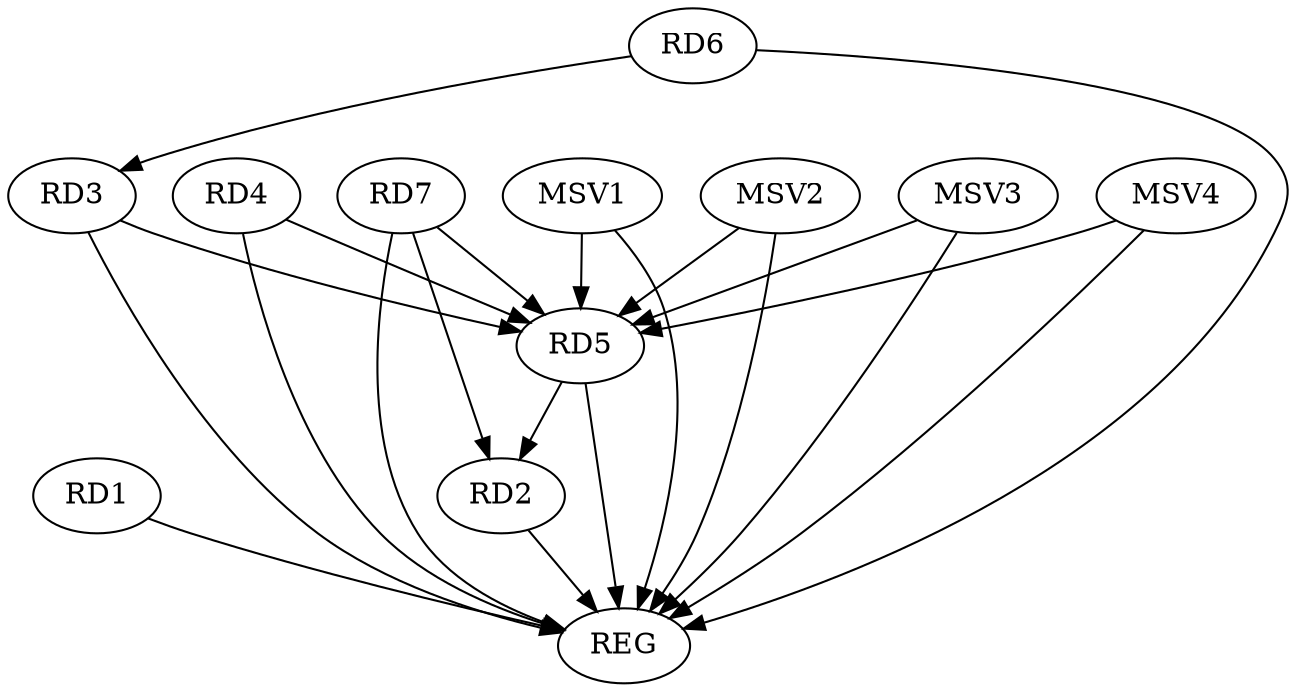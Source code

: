 strict digraph G {
  RD1 [ label="RD1" ];
  RD2 [ label="RD2" ];
  RD3 [ label="RD3" ];
  RD4 [ label="RD4" ];
  RD5 [ label="RD5" ];
  RD6 [ label="RD6" ];
  RD7 [ label="RD7" ];
  REG [ label="REG" ];
  MSV1 [ label="MSV1" ];
  MSV2 [ label="MSV2" ];
  MSV3 [ label="MSV3" ];
  MSV4 [ label="MSV4" ];
  RD5 -> RD2;
  RD7 -> RD2;
  RD3 -> RD5;
  RD6 -> RD3;
  RD4 -> RD5;
  RD7 -> RD5;
  RD1 -> REG;
  RD2 -> REG;
  RD3 -> REG;
  RD4 -> REG;
  RD5 -> REG;
  RD6 -> REG;
  RD7 -> REG;
  MSV1 -> RD5;
  MSV1 -> REG;
  MSV2 -> RD5;
  MSV2 -> REG;
  MSV3 -> RD5;
  MSV3 -> REG;
  MSV4 -> RD5;
  MSV4 -> REG;
}
